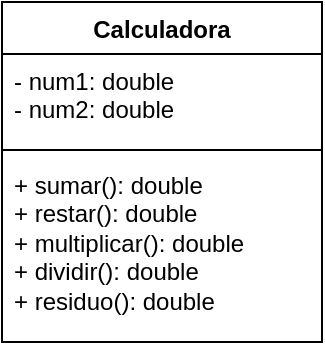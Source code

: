 <mxfile version="26.0.14">
  <diagram name="Page-1" id="DJ9Bd-sQTa7z1jEq8QT3">
    <mxGraphModel dx="880" dy="480" grid="1" gridSize="10" guides="1" tooltips="1" connect="1" arrows="1" fold="1" page="1" pageScale="1" pageWidth="850" pageHeight="1100" math="0" shadow="0">
      <root>
        <mxCell id="0" />
        <mxCell id="1" parent="0" />
        <mxCell id="Yrv9Js5HytUDDu1kUCMb-1" value="Calculadora" style="swimlane;fontStyle=1;align=center;verticalAlign=top;childLayout=stackLayout;horizontal=1;startSize=26;horizontalStack=0;resizeParent=1;resizeParentMax=0;resizeLast=0;collapsible=1;marginBottom=0;whiteSpace=wrap;html=1;" vertex="1" parent="1">
          <mxGeometry x="345" y="140" width="160" height="170" as="geometry" />
        </mxCell>
        <mxCell id="Yrv9Js5HytUDDu1kUCMb-2" value="&lt;div&gt;- num1: double&lt;/div&gt;&lt;div&gt;- num2: double&lt;/div&gt;" style="text;strokeColor=none;fillColor=none;align=left;verticalAlign=top;spacingLeft=4;spacingRight=4;overflow=hidden;rotatable=0;points=[[0,0.5],[1,0.5]];portConstraint=eastwest;whiteSpace=wrap;html=1;" vertex="1" parent="Yrv9Js5HytUDDu1kUCMb-1">
          <mxGeometry y="26" width="160" height="44" as="geometry" />
        </mxCell>
        <mxCell id="Yrv9Js5HytUDDu1kUCMb-3" value="" style="line;strokeWidth=1;fillColor=none;align=left;verticalAlign=middle;spacingTop=-1;spacingLeft=3;spacingRight=3;rotatable=0;labelPosition=right;points=[];portConstraint=eastwest;strokeColor=inherit;" vertex="1" parent="Yrv9Js5HytUDDu1kUCMb-1">
          <mxGeometry y="70" width="160" height="8" as="geometry" />
        </mxCell>
        <mxCell id="Yrv9Js5HytUDDu1kUCMb-4" value="&lt;div&gt;+ sumar(): double&lt;/div&gt;&lt;div&gt;+ restar(): double&lt;/div&gt;&lt;div&gt;+ multiplicar(): double&lt;/div&gt;&lt;div&gt;+ dividir(): double&lt;/div&gt;&lt;div&gt;+ residuo(): double&lt;/div&gt;" style="text;strokeColor=none;fillColor=none;align=left;verticalAlign=top;spacingLeft=4;spacingRight=4;overflow=hidden;rotatable=0;points=[[0,0.5],[1,0.5]];portConstraint=eastwest;whiteSpace=wrap;html=1;" vertex="1" parent="Yrv9Js5HytUDDu1kUCMb-1">
          <mxGeometry y="78" width="160" height="92" as="geometry" />
        </mxCell>
      </root>
    </mxGraphModel>
  </diagram>
</mxfile>
